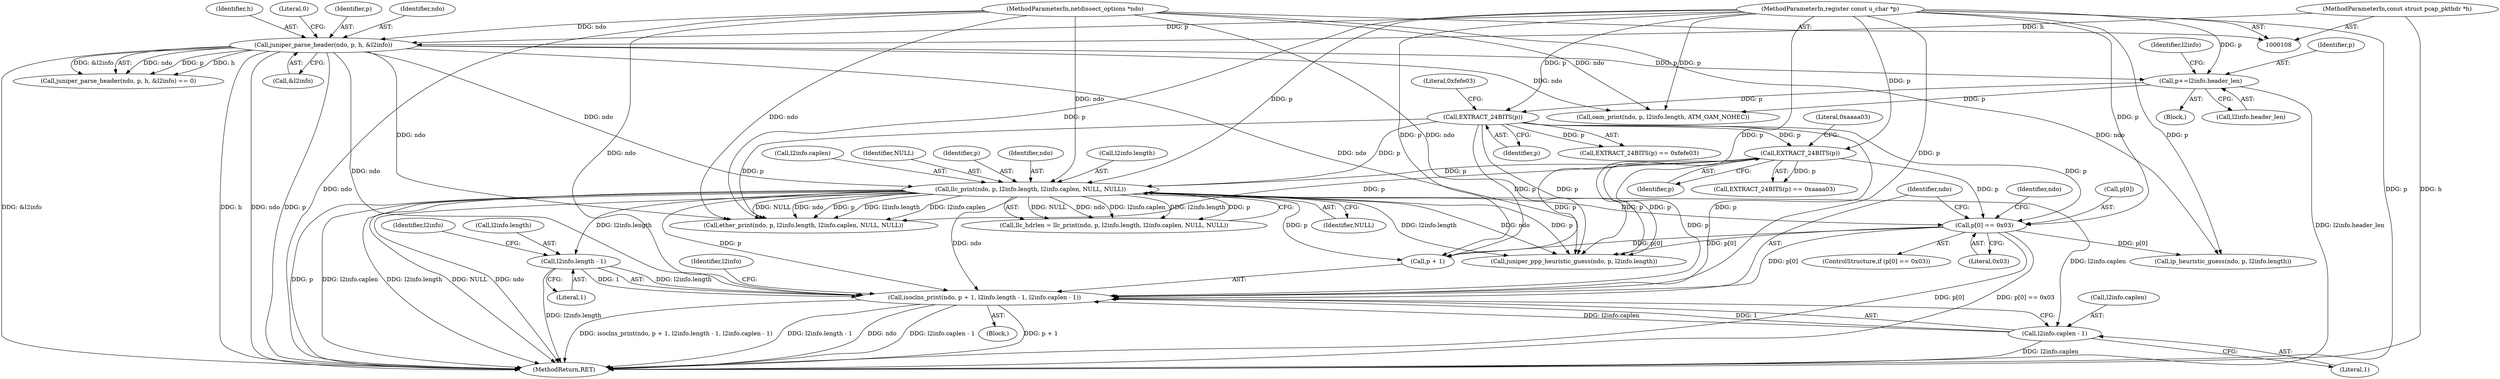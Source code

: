 digraph "0_tcpdump_1dcd10aceabbc03bf571ea32b892c522cbe923de_6@pointer" {
"1000226" [label="(Call,isoclns_print(ndo, p + 1, l2info.length - 1, l2info.caplen - 1))"];
"1000171" [label="(Call,llc_print(ndo, p, l2info.length, l2info.caplen, NULL, NULL))"];
"1000122" [label="(Call,juniper_parse_header(ndo, p, h, &l2info))"];
"1000109" [label="(MethodParameterIn,netdissect_options *ndo)"];
"1000111" [label="(MethodParameterIn,register const u_char *p)"];
"1000110" [label="(MethodParameterIn,const struct pcap_pkthdr *h)"];
"1000165" [label="(Call,EXTRACT_24BITS(p))"];
"1000161" [label="(Call,EXTRACT_24BITS(p))"];
"1000133" [label="(Call,p+=l2info.header_len)"];
"1000220" [label="(Call,p[0] == 0x03)"];
"1000231" [label="(Call,l2info.length - 1)"];
"1000236" [label="(Call,l2info.caplen - 1)"];
"1000226" [label="(Call,isoclns_print(ndo, p + 1, l2info.length - 1, l2info.caplen - 1))"];
"1000275" [label="(MethodReturn,RET)"];
"1000123" [label="(Identifier,ndo)"];
"1000167" [label="(Literal,0xaaaa03)"];
"1000173" [label="(Identifier,p)"];
"1000243" [label="(Identifier,l2info)"];
"1000169" [label="(Call,llc_hdrlen = llc_print(ndo, p, l2info.length, l2info.caplen, NULL, NULL))"];
"1000221" [label="(Call,p[0])"];
"1000111" [label="(MethodParameterIn,register const u_char *p)"];
"1000237" [label="(Call,l2info.caplen)"];
"1000219" [label="(ControlStructure,if (p[0] == 0x03))"];
"1000172" [label="(Identifier,ndo)"];
"1000174" [label="(Call,l2info.length)"];
"1000171" [label="(Call,llc_print(ndo, p, l2info.length, l2info.caplen, NULL, NULL))"];
"1000220" [label="(Call,p[0] == 0x03)"];
"1000125" [label="(Identifier,h)"];
"1000162" [label="(Identifier,p)"];
"1000231" [label="(Call,l2info.length - 1)"];
"1000121" [label="(Call,juniper_parse_header(ndo, p, h, &l2info) == 0)"];
"1000163" [label="(Literal,0xfefe03)"];
"1000160" [label="(Call,EXTRACT_24BITS(p) == 0xfefe03)"];
"1000224" [label="(Literal,0x03)"];
"1000181" [label="(Identifier,NULL)"];
"1000165" [label="(Call,EXTRACT_24BITS(p))"];
"1000166" [label="(Identifier,p)"];
"1000134" [label="(Identifier,p)"];
"1000247" [label="(Call,juniper_ppp_heuristic_guess(ndo, p, l2info.length))"];
"1000128" [label="(Literal,0)"];
"1000126" [label="(Call,&l2info)"];
"1000135" [label="(Call,l2info.header_len)"];
"1000110" [label="(MethodParameterIn,const struct pcap_pkthdr *h)"];
"1000240" [label="(Literal,1)"];
"1000109" [label="(MethodParameterIn,netdissect_options *ndo)"];
"1000177" [label="(Call,l2info.caplen)"];
"1000122" [label="(Call,juniper_parse_header(ndo, p, h, &l2info))"];
"1000133" [label="(Call,p+=l2info.header_len)"];
"1000225" [label="(Block,)"];
"1000147" [label="(Call,oam_print(ndo, p, l2info.length, ATM_OAM_NOHEC))"];
"1000238" [label="(Identifier,l2info)"];
"1000228" [label="(Call,p + 1)"];
"1000164" [label="(Call,EXTRACT_24BITS(p) == 0xaaaa03)"];
"1000180" [label="(Identifier,NULL)"];
"1000112" [label="(Block,)"];
"1000248" [label="(Identifier,ndo)"];
"1000232" [label="(Call,l2info.length)"];
"1000236" [label="(Call,l2info.caplen - 1)"];
"1000161" [label="(Call,EXTRACT_24BITS(p))"];
"1000142" [label="(Identifier,l2info)"];
"1000260" [label="(Call,ip_heuristic_guess(ndo, p, l2info.length))"];
"1000204" [label="(Call,ether_print(ndo, p, l2info.length, l2info.caplen, NULL, NULL))"];
"1000227" [label="(Identifier,ndo)"];
"1000235" [label="(Literal,1)"];
"1000124" [label="(Identifier,p)"];
"1000226" -> "1000225"  [label="AST: "];
"1000226" -> "1000236"  [label="CFG: "];
"1000227" -> "1000226"  [label="AST: "];
"1000228" -> "1000226"  [label="AST: "];
"1000231" -> "1000226"  [label="AST: "];
"1000236" -> "1000226"  [label="AST: "];
"1000243" -> "1000226"  [label="CFG: "];
"1000226" -> "1000275"  [label="DDG: isoclns_print(ndo, p + 1, l2info.length - 1, l2info.caplen - 1)"];
"1000226" -> "1000275"  [label="DDG: l2info.length - 1"];
"1000226" -> "1000275"  [label="DDG: ndo"];
"1000226" -> "1000275"  [label="DDG: l2info.caplen - 1"];
"1000226" -> "1000275"  [label="DDG: p + 1"];
"1000171" -> "1000226"  [label="DDG: ndo"];
"1000171" -> "1000226"  [label="DDG: p"];
"1000122" -> "1000226"  [label="DDG: ndo"];
"1000109" -> "1000226"  [label="DDG: ndo"];
"1000220" -> "1000226"  [label="DDG: p[0]"];
"1000165" -> "1000226"  [label="DDG: p"];
"1000161" -> "1000226"  [label="DDG: p"];
"1000111" -> "1000226"  [label="DDG: p"];
"1000231" -> "1000226"  [label="DDG: l2info.length"];
"1000231" -> "1000226"  [label="DDG: 1"];
"1000236" -> "1000226"  [label="DDG: l2info.caplen"];
"1000236" -> "1000226"  [label="DDG: 1"];
"1000171" -> "1000169"  [label="AST: "];
"1000171" -> "1000181"  [label="CFG: "];
"1000172" -> "1000171"  [label="AST: "];
"1000173" -> "1000171"  [label="AST: "];
"1000174" -> "1000171"  [label="AST: "];
"1000177" -> "1000171"  [label="AST: "];
"1000180" -> "1000171"  [label="AST: "];
"1000181" -> "1000171"  [label="AST: "];
"1000169" -> "1000171"  [label="CFG: "];
"1000171" -> "1000275"  [label="DDG: ndo"];
"1000171" -> "1000275"  [label="DDG: NULL"];
"1000171" -> "1000275"  [label="DDG: p"];
"1000171" -> "1000275"  [label="DDG: l2info.caplen"];
"1000171" -> "1000275"  [label="DDG: l2info.length"];
"1000171" -> "1000169"  [label="DDG: NULL"];
"1000171" -> "1000169"  [label="DDG: ndo"];
"1000171" -> "1000169"  [label="DDG: l2info.caplen"];
"1000171" -> "1000169"  [label="DDG: l2info.length"];
"1000171" -> "1000169"  [label="DDG: p"];
"1000122" -> "1000171"  [label="DDG: ndo"];
"1000109" -> "1000171"  [label="DDG: ndo"];
"1000165" -> "1000171"  [label="DDG: p"];
"1000161" -> "1000171"  [label="DDG: p"];
"1000111" -> "1000171"  [label="DDG: p"];
"1000171" -> "1000204"  [label="DDG: ndo"];
"1000171" -> "1000204"  [label="DDG: p"];
"1000171" -> "1000204"  [label="DDG: l2info.length"];
"1000171" -> "1000204"  [label="DDG: l2info.caplen"];
"1000171" -> "1000204"  [label="DDG: NULL"];
"1000171" -> "1000220"  [label="DDG: p"];
"1000171" -> "1000228"  [label="DDG: p"];
"1000171" -> "1000231"  [label="DDG: l2info.length"];
"1000171" -> "1000236"  [label="DDG: l2info.caplen"];
"1000171" -> "1000247"  [label="DDG: ndo"];
"1000171" -> "1000247"  [label="DDG: p"];
"1000171" -> "1000247"  [label="DDG: l2info.length"];
"1000122" -> "1000121"  [label="AST: "];
"1000122" -> "1000126"  [label="CFG: "];
"1000123" -> "1000122"  [label="AST: "];
"1000124" -> "1000122"  [label="AST: "];
"1000125" -> "1000122"  [label="AST: "];
"1000126" -> "1000122"  [label="AST: "];
"1000128" -> "1000122"  [label="CFG: "];
"1000122" -> "1000275"  [label="DDG: &l2info"];
"1000122" -> "1000275"  [label="DDG: h"];
"1000122" -> "1000275"  [label="DDG: ndo"];
"1000122" -> "1000275"  [label="DDG: p"];
"1000122" -> "1000121"  [label="DDG: ndo"];
"1000122" -> "1000121"  [label="DDG: p"];
"1000122" -> "1000121"  [label="DDG: h"];
"1000122" -> "1000121"  [label="DDG: &l2info"];
"1000109" -> "1000122"  [label="DDG: ndo"];
"1000111" -> "1000122"  [label="DDG: p"];
"1000110" -> "1000122"  [label="DDG: h"];
"1000122" -> "1000133"  [label="DDG: p"];
"1000122" -> "1000147"  [label="DDG: ndo"];
"1000122" -> "1000204"  [label="DDG: ndo"];
"1000122" -> "1000247"  [label="DDG: ndo"];
"1000109" -> "1000108"  [label="AST: "];
"1000109" -> "1000275"  [label="DDG: ndo"];
"1000109" -> "1000147"  [label="DDG: ndo"];
"1000109" -> "1000204"  [label="DDG: ndo"];
"1000109" -> "1000247"  [label="DDG: ndo"];
"1000109" -> "1000260"  [label="DDG: ndo"];
"1000111" -> "1000108"  [label="AST: "];
"1000111" -> "1000275"  [label="DDG: p"];
"1000111" -> "1000133"  [label="DDG: p"];
"1000111" -> "1000147"  [label="DDG: p"];
"1000111" -> "1000161"  [label="DDG: p"];
"1000111" -> "1000165"  [label="DDG: p"];
"1000111" -> "1000204"  [label="DDG: p"];
"1000111" -> "1000220"  [label="DDG: p"];
"1000111" -> "1000228"  [label="DDG: p"];
"1000111" -> "1000247"  [label="DDG: p"];
"1000111" -> "1000260"  [label="DDG: p"];
"1000110" -> "1000108"  [label="AST: "];
"1000110" -> "1000275"  [label="DDG: h"];
"1000165" -> "1000164"  [label="AST: "];
"1000165" -> "1000166"  [label="CFG: "];
"1000166" -> "1000165"  [label="AST: "];
"1000167" -> "1000165"  [label="CFG: "];
"1000165" -> "1000164"  [label="DDG: p"];
"1000161" -> "1000165"  [label="DDG: p"];
"1000165" -> "1000204"  [label="DDG: p"];
"1000165" -> "1000220"  [label="DDG: p"];
"1000165" -> "1000228"  [label="DDG: p"];
"1000165" -> "1000247"  [label="DDG: p"];
"1000161" -> "1000160"  [label="AST: "];
"1000161" -> "1000162"  [label="CFG: "];
"1000162" -> "1000161"  [label="AST: "];
"1000163" -> "1000161"  [label="CFG: "];
"1000161" -> "1000160"  [label="DDG: p"];
"1000133" -> "1000161"  [label="DDG: p"];
"1000161" -> "1000204"  [label="DDG: p"];
"1000161" -> "1000220"  [label="DDG: p"];
"1000161" -> "1000228"  [label="DDG: p"];
"1000161" -> "1000247"  [label="DDG: p"];
"1000133" -> "1000112"  [label="AST: "];
"1000133" -> "1000135"  [label="CFG: "];
"1000134" -> "1000133"  [label="AST: "];
"1000135" -> "1000133"  [label="AST: "];
"1000142" -> "1000133"  [label="CFG: "];
"1000133" -> "1000275"  [label="DDG: l2info.header_len"];
"1000133" -> "1000147"  [label="DDG: p"];
"1000220" -> "1000219"  [label="AST: "];
"1000220" -> "1000224"  [label="CFG: "];
"1000221" -> "1000220"  [label="AST: "];
"1000224" -> "1000220"  [label="AST: "];
"1000227" -> "1000220"  [label="CFG: "];
"1000248" -> "1000220"  [label="CFG: "];
"1000220" -> "1000275"  [label="DDG: p[0]"];
"1000220" -> "1000275"  [label="DDG: p[0] == 0x03"];
"1000220" -> "1000228"  [label="DDG: p[0]"];
"1000220" -> "1000247"  [label="DDG: p[0]"];
"1000220" -> "1000260"  [label="DDG: p[0]"];
"1000231" -> "1000235"  [label="CFG: "];
"1000232" -> "1000231"  [label="AST: "];
"1000235" -> "1000231"  [label="AST: "];
"1000238" -> "1000231"  [label="CFG: "];
"1000231" -> "1000275"  [label="DDG: l2info.length"];
"1000236" -> "1000240"  [label="CFG: "];
"1000237" -> "1000236"  [label="AST: "];
"1000240" -> "1000236"  [label="AST: "];
"1000236" -> "1000275"  [label="DDG: l2info.caplen"];
}
